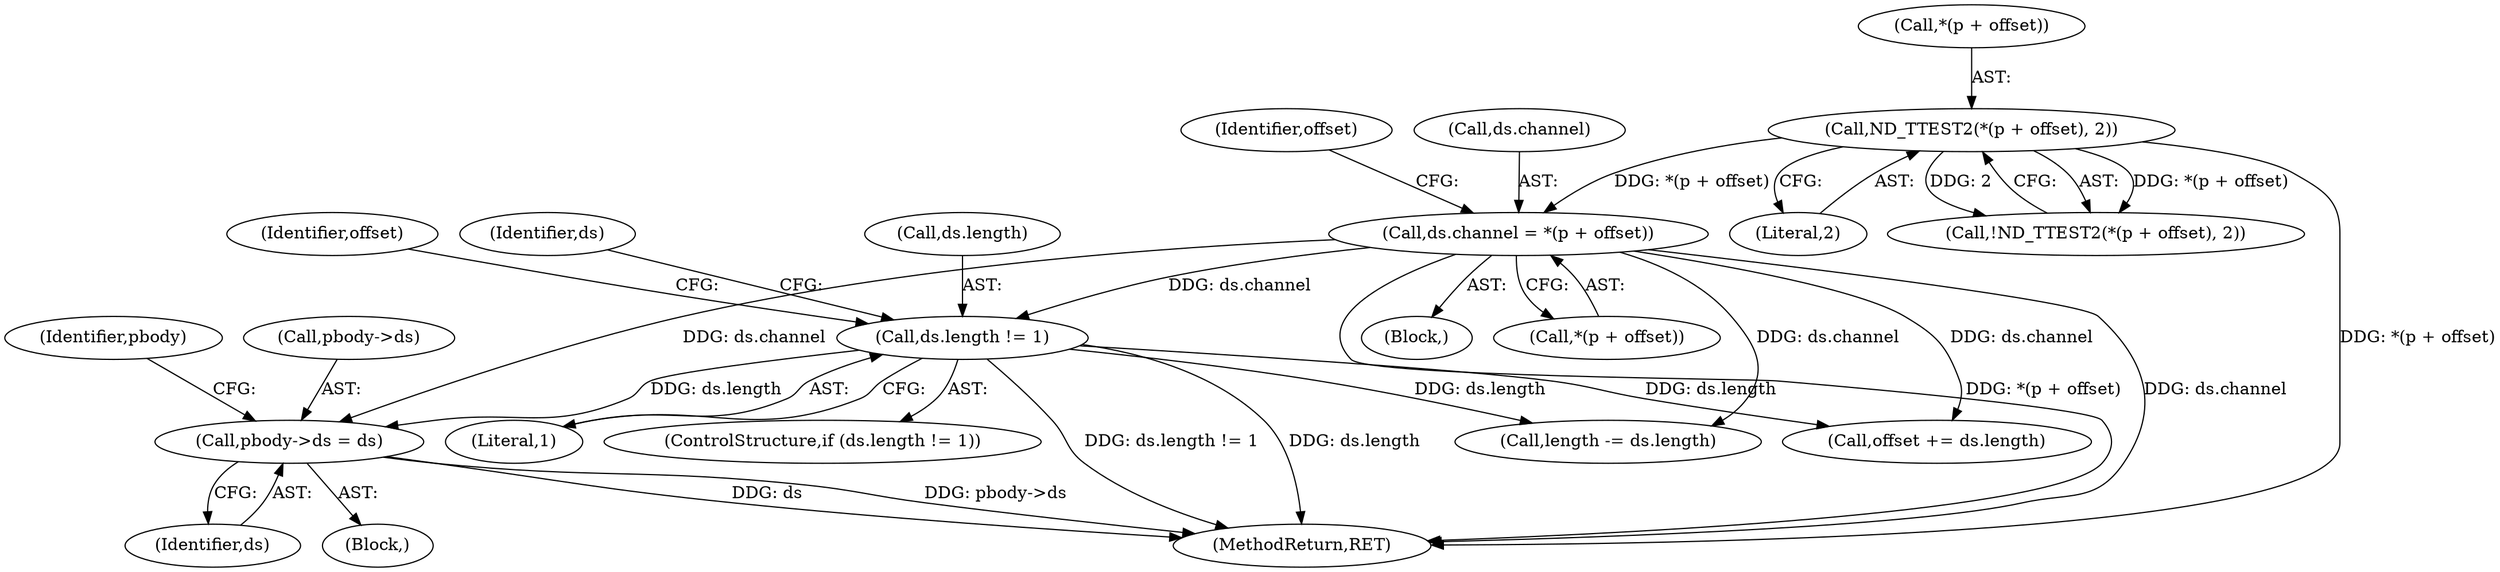 digraph "0_tcpdump_5edf405d7ed9fc92f4f43e8a3d44baa4c6387562@pointer" {
"1000499" [label="(Call,pbody->ds = ds)"];
"1000462" [label="(Call,ds.length != 1)"];
"1000479" [label="(Call,ds.channel = *(p + offset))"];
"1000161" [label="(Call,ND_TTEST2(*(p + offset), 2))"];
"1000479" [label="(Call,ds.channel = *(p + offset))"];
"1000466" [label="(Literal,1)"];
"1000463" [label="(Call,ds.length)"];
"1000461" [label="(ControlStructure,if (ds.length != 1))"];
"1000469" [label="(Identifier,offset)"];
"1000498" [label="(Block,)"];
"1000166" [label="(Literal,2)"];
"1000506" [label="(Identifier,pbody)"];
"1000480" [label="(Call,ds.channel)"];
"1000500" [label="(Call,pbody->ds)"];
"1000208" [label="(Block,)"];
"1000483" [label="(Call,*(p + offset))"];
"1000481" [label="(Identifier,ds)"];
"1000161" [label="(Call,ND_TTEST2(*(p + offset), 2))"];
"1000499" [label="(Call,pbody->ds = ds)"];
"1000462" [label="(Call,ds.length != 1)"];
"1000702" [label="(MethodReturn,RET)"];
"1000160" [label="(Call,!ND_TTEST2(*(p + offset), 2))"];
"1000473" [label="(Call,length -= ds.length)"];
"1000162" [label="(Call,*(p + offset))"];
"1000468" [label="(Call,offset += ds.length)"];
"1000503" [label="(Identifier,ds)"];
"1000488" [label="(Identifier,offset)"];
"1000499" -> "1000498"  [label="AST: "];
"1000499" -> "1000503"  [label="CFG: "];
"1000500" -> "1000499"  [label="AST: "];
"1000503" -> "1000499"  [label="AST: "];
"1000506" -> "1000499"  [label="CFG: "];
"1000499" -> "1000702"  [label="DDG: ds"];
"1000499" -> "1000702"  [label="DDG: pbody->ds"];
"1000462" -> "1000499"  [label="DDG: ds.length"];
"1000479" -> "1000499"  [label="DDG: ds.channel"];
"1000462" -> "1000461"  [label="AST: "];
"1000462" -> "1000466"  [label="CFG: "];
"1000463" -> "1000462"  [label="AST: "];
"1000466" -> "1000462"  [label="AST: "];
"1000469" -> "1000462"  [label="CFG: "];
"1000481" -> "1000462"  [label="CFG: "];
"1000462" -> "1000702"  [label="DDG: ds.length"];
"1000462" -> "1000702"  [label="DDG: ds.length != 1"];
"1000479" -> "1000462"  [label="DDG: ds.channel"];
"1000462" -> "1000468"  [label="DDG: ds.length"];
"1000462" -> "1000473"  [label="DDG: ds.length"];
"1000479" -> "1000208"  [label="AST: "];
"1000479" -> "1000483"  [label="CFG: "];
"1000480" -> "1000479"  [label="AST: "];
"1000483" -> "1000479"  [label="AST: "];
"1000488" -> "1000479"  [label="CFG: "];
"1000479" -> "1000702"  [label="DDG: *(p + offset)"];
"1000479" -> "1000702"  [label="DDG: ds.channel"];
"1000479" -> "1000468"  [label="DDG: ds.channel"];
"1000479" -> "1000473"  [label="DDG: ds.channel"];
"1000161" -> "1000479"  [label="DDG: *(p + offset)"];
"1000161" -> "1000160"  [label="AST: "];
"1000161" -> "1000166"  [label="CFG: "];
"1000162" -> "1000161"  [label="AST: "];
"1000166" -> "1000161"  [label="AST: "];
"1000160" -> "1000161"  [label="CFG: "];
"1000161" -> "1000702"  [label="DDG: *(p + offset)"];
"1000161" -> "1000160"  [label="DDG: *(p + offset)"];
"1000161" -> "1000160"  [label="DDG: 2"];
}
